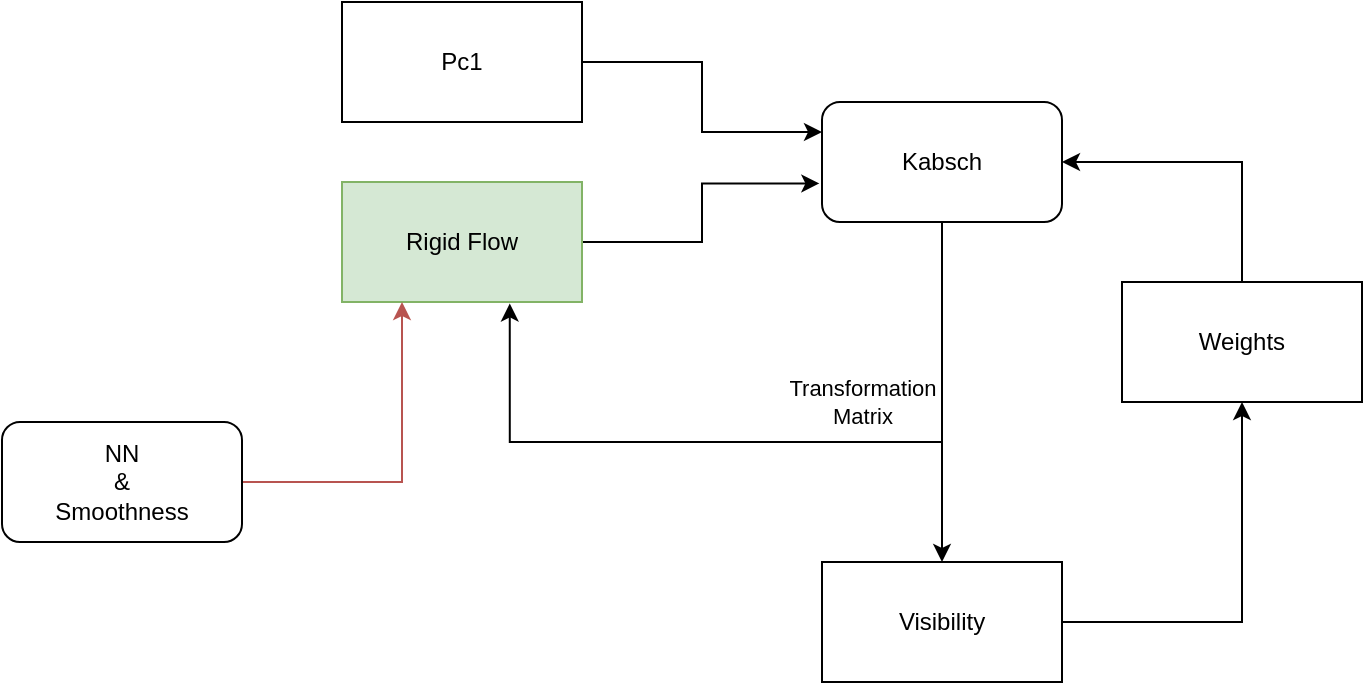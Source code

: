 <mxfile version="21.2.1" type="device">
  <diagram name="Page-1" id="BVZh3s7B60hCzrY8_iOY">
    <mxGraphModel dx="1631" dy="487" grid="1" gridSize="10" guides="1" tooltips="1" connect="1" arrows="1" fold="1" page="1" pageScale="1" pageWidth="850" pageHeight="1100" math="0" shadow="0">
      <root>
        <mxCell id="0" />
        <mxCell id="1" parent="0" />
        <mxCell id="qTOa6XwQqx_HcVTNTbXX-4" style="edgeStyle=orthogonalEdgeStyle;rounded=0;orthogonalLoop=1;jettySize=auto;html=1;entryX=0;entryY=0.25;entryDx=0;entryDy=0;" edge="1" parent="1" source="qTOa6XwQqx_HcVTNTbXX-1" target="qTOa6XwQqx_HcVTNTbXX-3">
          <mxGeometry relative="1" as="geometry" />
        </mxCell>
        <mxCell id="qTOa6XwQqx_HcVTNTbXX-1" value="Pc1" style="rounded=0;whiteSpace=wrap;html=1;" vertex="1" parent="1">
          <mxGeometry x="90" y="320" width="120" height="60" as="geometry" />
        </mxCell>
        <mxCell id="qTOa6XwQqx_HcVTNTbXX-5" style="edgeStyle=orthogonalEdgeStyle;rounded=0;orthogonalLoop=1;jettySize=auto;html=1;entryX=-0.011;entryY=0.679;entryDx=0;entryDy=0;entryPerimeter=0;" edge="1" parent="1" source="qTOa6XwQqx_HcVTNTbXX-2" target="qTOa6XwQqx_HcVTNTbXX-3">
          <mxGeometry relative="1" as="geometry" />
        </mxCell>
        <mxCell id="qTOa6XwQqx_HcVTNTbXX-2" value="Rigid Flow" style="rounded=0;whiteSpace=wrap;html=1;fillColor=#d5e8d4;strokeColor=#82b366;" vertex="1" parent="1">
          <mxGeometry x="90" y="410" width="120" height="60" as="geometry" />
        </mxCell>
        <mxCell id="qTOa6XwQqx_HcVTNTbXX-6" value="Transformation&lt;br&gt;Matrix" style="edgeStyle=orthogonalEdgeStyle;rounded=0;orthogonalLoop=1;jettySize=auto;html=1;entryX=0.699;entryY=1.012;entryDx=0;entryDy=0;entryPerimeter=0;" edge="1" parent="1" source="qTOa6XwQqx_HcVTNTbXX-3" target="qTOa6XwQqx_HcVTNTbXX-2">
          <mxGeometry x="-0.241" y="-20" relative="1" as="geometry">
            <mxPoint x="560" y="400" as="targetPoint" />
            <Array as="points">
              <mxPoint x="390" y="540" />
              <mxPoint x="174" y="540" />
            </Array>
            <mxPoint as="offset" />
          </mxGeometry>
        </mxCell>
        <mxCell id="qTOa6XwQqx_HcVTNTbXX-12" style="edgeStyle=orthogonalEdgeStyle;rounded=0;orthogonalLoop=1;jettySize=auto;html=1;entryX=0.5;entryY=0;entryDx=0;entryDy=0;" edge="1" parent="1" source="qTOa6XwQqx_HcVTNTbXX-3" target="qTOa6XwQqx_HcVTNTbXX-11">
          <mxGeometry relative="1" as="geometry">
            <Array as="points">
              <mxPoint x="390" y="590" />
              <mxPoint x="390" y="590" />
            </Array>
          </mxGeometry>
        </mxCell>
        <mxCell id="qTOa6XwQqx_HcVTNTbXX-3" value="Kabsch" style="rounded=1;whiteSpace=wrap;html=1;" vertex="1" parent="1">
          <mxGeometry x="330" y="370" width="120" height="60" as="geometry" />
        </mxCell>
        <mxCell id="qTOa6XwQqx_HcVTNTbXX-8" style="edgeStyle=orthogonalEdgeStyle;rounded=0;orthogonalLoop=1;jettySize=auto;html=1;entryX=0.25;entryY=1;entryDx=0;entryDy=0;fillColor=#f8cecc;strokeColor=#b85450;" edge="1" parent="1" source="qTOa6XwQqx_HcVTNTbXX-7" target="qTOa6XwQqx_HcVTNTbXX-2">
          <mxGeometry relative="1" as="geometry">
            <Array as="points">
              <mxPoint x="120" y="560" />
            </Array>
          </mxGeometry>
        </mxCell>
        <mxCell id="qTOa6XwQqx_HcVTNTbXX-7" value="NN&lt;br&gt;&amp;amp;&lt;br&gt;Smoothness" style="rounded=1;whiteSpace=wrap;html=1;" vertex="1" parent="1">
          <mxGeometry x="-80" y="530" width="120" height="60" as="geometry" />
        </mxCell>
        <mxCell id="qTOa6XwQqx_HcVTNTbXX-14" style="edgeStyle=orthogonalEdgeStyle;rounded=0;orthogonalLoop=1;jettySize=auto;html=1;entryX=1;entryY=0.5;entryDx=0;entryDy=0;exitX=0.5;exitY=0;exitDx=0;exitDy=0;" edge="1" parent="1" source="qTOa6XwQqx_HcVTNTbXX-10" target="qTOa6XwQqx_HcVTNTbXX-3">
          <mxGeometry relative="1" as="geometry">
            <Array as="points">
              <mxPoint x="540" y="400" />
            </Array>
          </mxGeometry>
        </mxCell>
        <mxCell id="qTOa6XwQqx_HcVTNTbXX-10" value="Weights" style="rounded=0;whiteSpace=wrap;html=1;" vertex="1" parent="1">
          <mxGeometry x="480" y="460" width="120" height="60" as="geometry" />
        </mxCell>
        <mxCell id="qTOa6XwQqx_HcVTNTbXX-13" style="edgeStyle=orthogonalEdgeStyle;rounded=0;orthogonalLoop=1;jettySize=auto;html=1;" edge="1" parent="1" source="qTOa6XwQqx_HcVTNTbXX-11" target="qTOa6XwQqx_HcVTNTbXX-10">
          <mxGeometry relative="1" as="geometry" />
        </mxCell>
        <mxCell id="qTOa6XwQqx_HcVTNTbXX-11" value="Visibility" style="rounded=0;whiteSpace=wrap;html=1;" vertex="1" parent="1">
          <mxGeometry x="330" y="600" width="120" height="60" as="geometry" />
        </mxCell>
      </root>
    </mxGraphModel>
  </diagram>
</mxfile>

